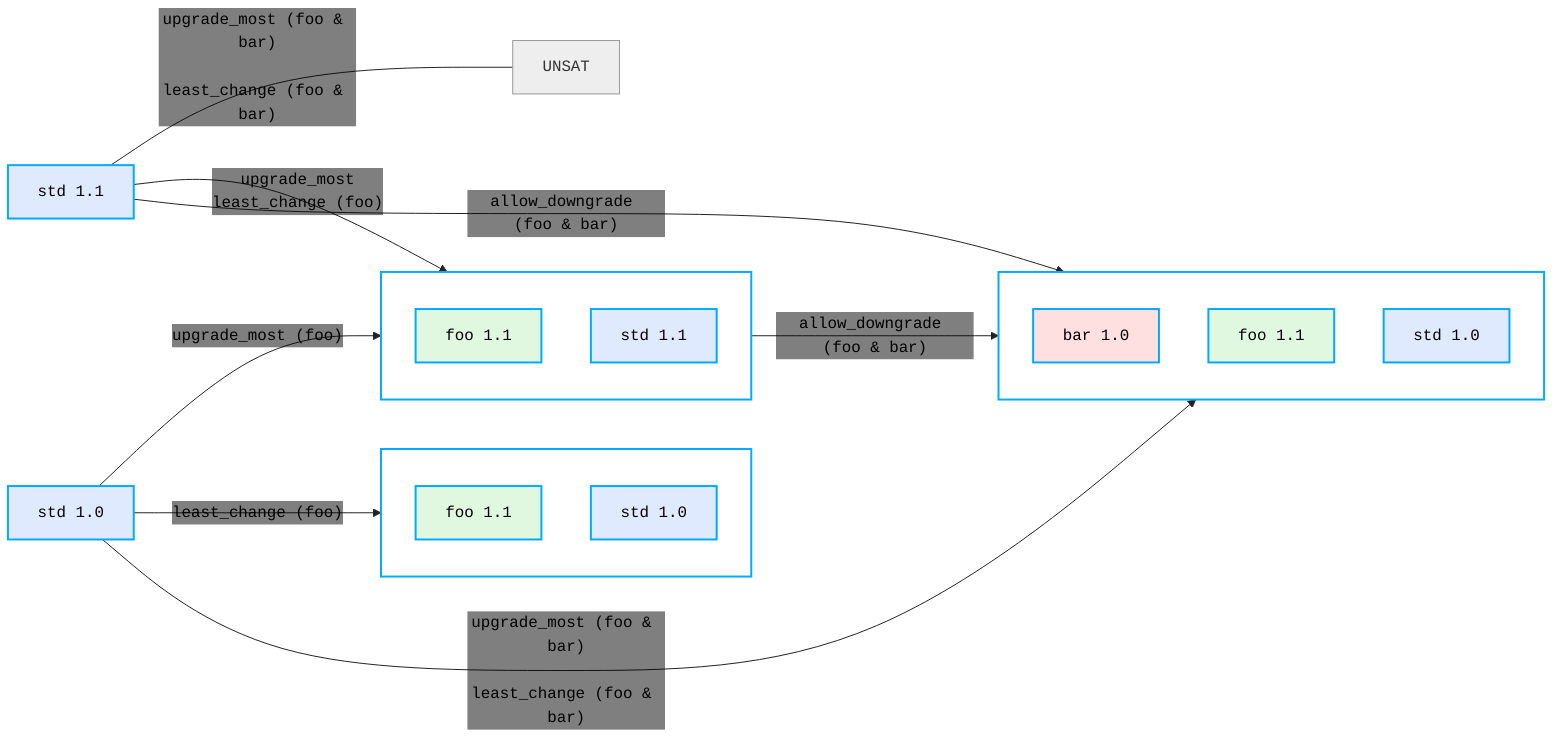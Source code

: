 %%{ init: {
  'themeVariables': {
    'edgeLabelBackground': 'transparent',
    "fontFamily": "monospace",
    'textAlign': 'center',
    'wrap': true
    }
} }%%
flowchart LR
  s1["std 1.1"]:::std
  s0["std 1.0"]:::std
  subgraph r1 [ ]
    direction TB
    r1foo["foo 1.1"]:::foo
    r1std["std 1.1"]:::std
  end
  subgraph r2 [ ]
    direction TB
    r2foo["foo 1.1"]:::foo
    r2std["std 1.0"]:::std
  end
  subgraph r3 [ ]
    direction TB
    r3bar["bar 1.0"]:::bar
    r3foo["foo 1.1"]:::foo
    r3std["std 1.0"]:::std
  end
    unsat["UNSAT"]:::unsat
  unsat ~~~ s1
  s1 -->|"upgrade_most
          least_change (foo)"| r1
  s1 -->|"allow_downgrade (foo & bar)"| r3
  s1 --- |"upgrade_most (foo & bar)
          least_change (foo & bar)"| unsat
  s0 -->|"upgrade_most (foo)"| r1
  s0 -->|"least_change (foo)"| r2
  s0 -->|"upgrade_most (foo & bar)
          least_change (foo & bar)"| r3
  r1 -->|"allow_downgrade (foo & bar)"| r3
classDef subgraphStyle fill:#fff,stroke:#0af,stroke-width:2px,color:#000
class r1,r2,r3 subgraphStyle
classDef std fill:#e0eaff,stroke:#0af,stroke-width:2px,color:#000
classDef foo fill:#e0f8e0,stroke:#0af,stroke-width:2px,color:#000
classDef bar fill:#ffe0e0,stroke:#0af,stroke-width:2px,color:#000
classDef unsat fill:#eee,stroke:#999,stroke-width:1px,color:#333
linkStyle default stroke:#222, color:#000, background:#fff